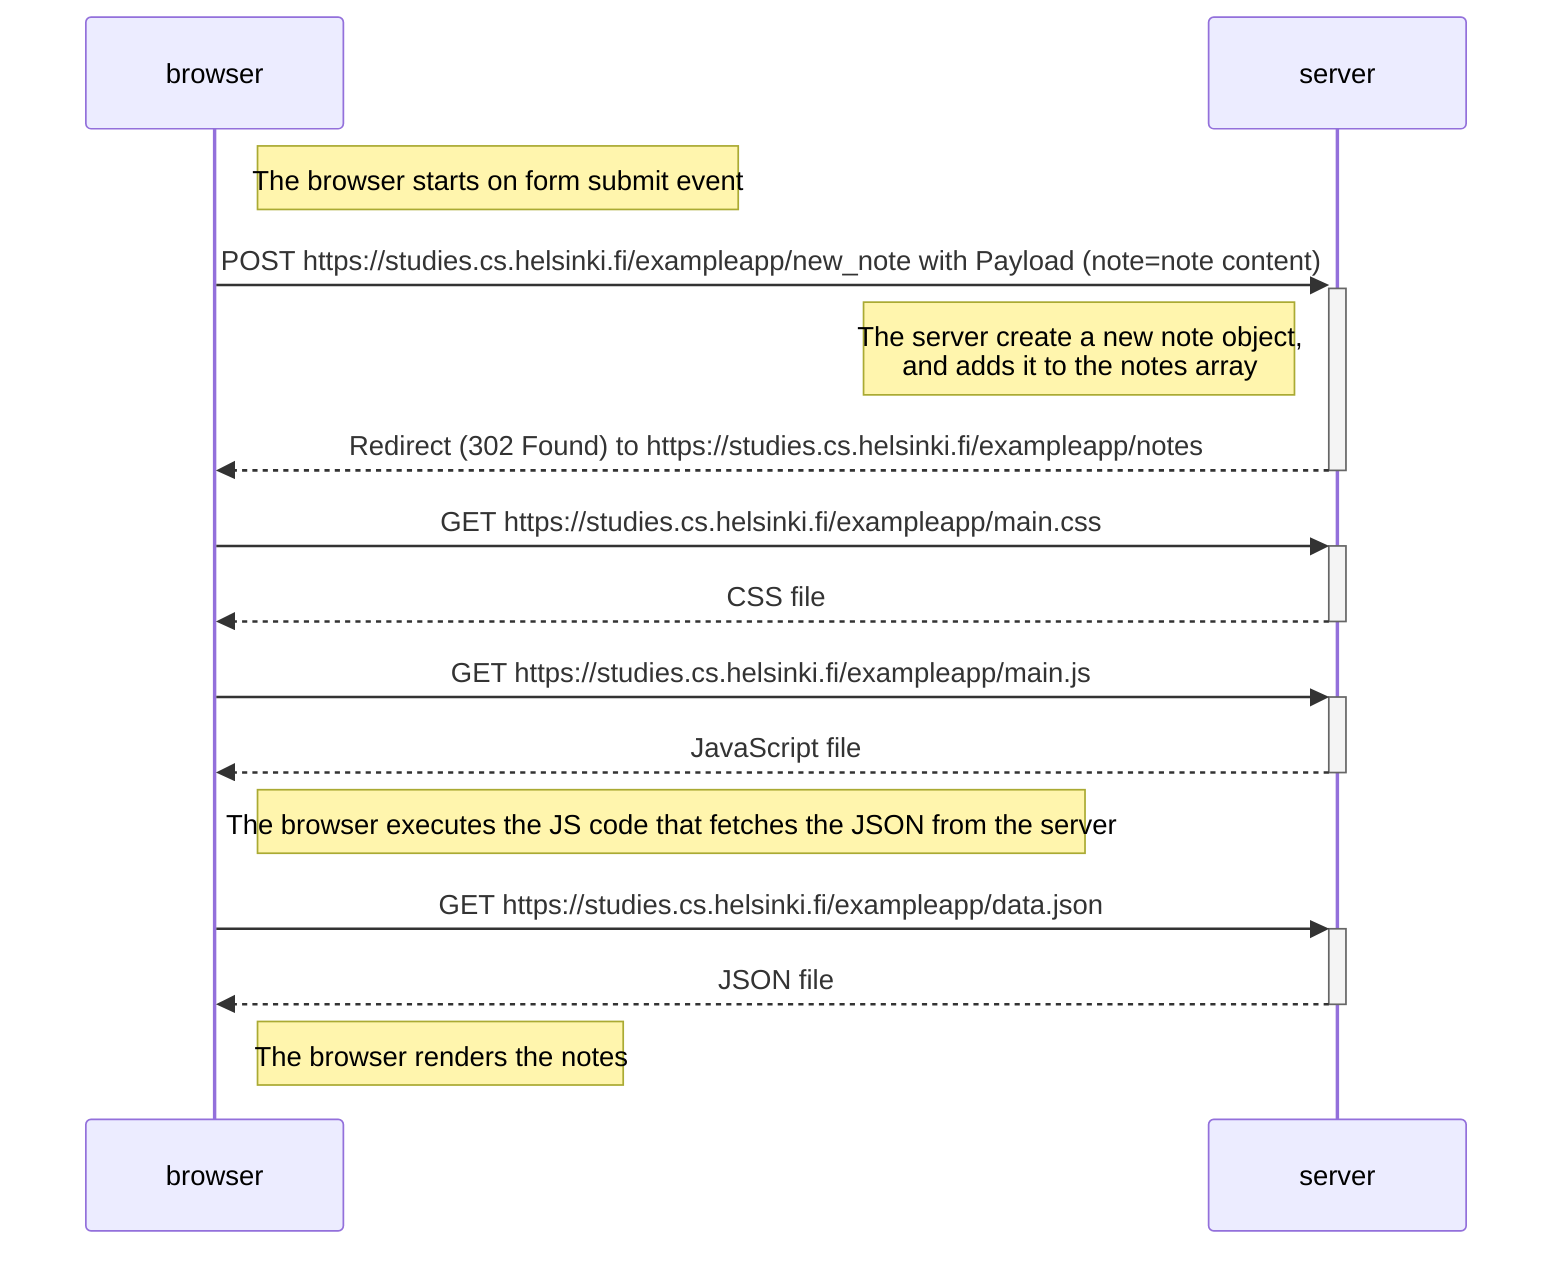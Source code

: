 sequenceDiagram
  participant browser as browser
  participant server as server

  Note right of browser: The browser starts on form submit event
  browser ->>+ server: POST https://studies.cs.helsinki.fi/exampleapp/new_note with Payload (note=note content)
  Note left of server:  The server create a new note object, <br>and adds it to the notes array
  server -->>- browser: Redirect (302 Found) to https://studies.cs.helsinki.fi/exampleapp/notes
  browser ->>+ server: GET https://studies.cs.helsinki.fi/exampleapp/main.css
  server -->>- browser: CSS file
  browser ->>+ server: GET https://studies.cs.helsinki.fi/exampleapp/main.js
  server -->>- browser: JavaScript file
  Note right of browser: The browser executes the JS code that fetches the JSON from the server
  browser ->>+ server: GET https://studies.cs.helsinki.fi/exampleapp/data.json
  server -->>- browser: JSON file
  Note right of browser: The browser renders the notes